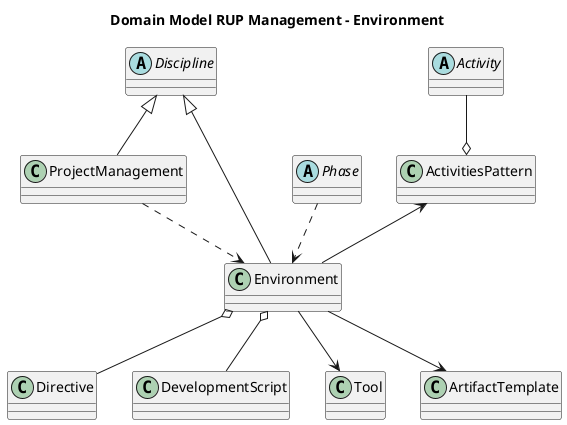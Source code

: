 @startuml
top to bottom direction
skinparam shadowing false
skinparam objectFontSize 18
scale max 1600 width
title Domain Model RUP Management - Environment
 
Abstract Class Discipline
Abstract Class Phase
Abstract Class Activity
Class ProjectManagement
Class Environment
Class Directive
Class DevelopmentScript
Class Tool
Class ActivitiesPattern
Class ArtifactTemplate

Discipline <|-- ProjectManagement
Discipline <|-- Environment
ProjectManagement ..> Environment  
Phase ..> Environment 
Environment o-- Directive    
Environment o-- DevelopmentScript 
Environment --> Tool 
ActivitiesPattern <-- Environment
Environment --> ArtifactTemplate
Activity --o ActivitiesPattern

@enduml
